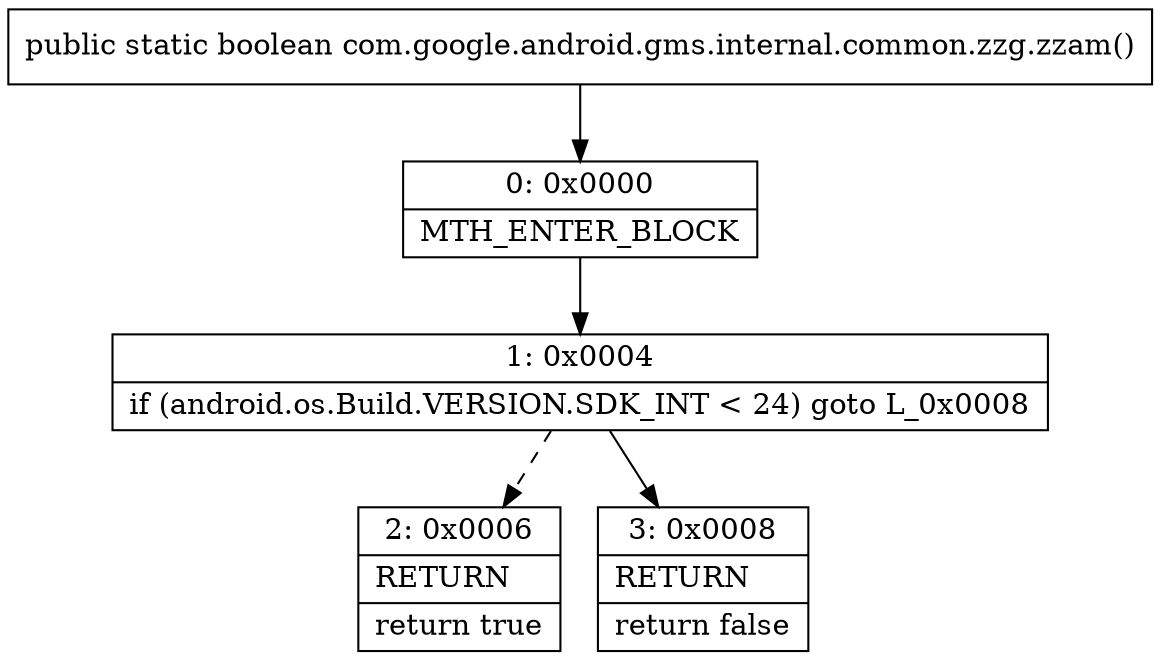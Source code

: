 digraph "CFG forcom.google.android.gms.internal.common.zzg.zzam()Z" {
Node_0 [shape=record,label="{0\:\ 0x0000|MTH_ENTER_BLOCK\l}"];
Node_1 [shape=record,label="{1\:\ 0x0004|if (android.os.Build.VERSION.SDK_INT \< 24) goto L_0x0008\l}"];
Node_2 [shape=record,label="{2\:\ 0x0006|RETURN\l|return true\l}"];
Node_3 [shape=record,label="{3\:\ 0x0008|RETURN\l|return false\l}"];
MethodNode[shape=record,label="{public static boolean com.google.android.gms.internal.common.zzg.zzam() }"];
MethodNode -> Node_0;
Node_0 -> Node_1;
Node_1 -> Node_2[style=dashed];
Node_1 -> Node_3;
}

